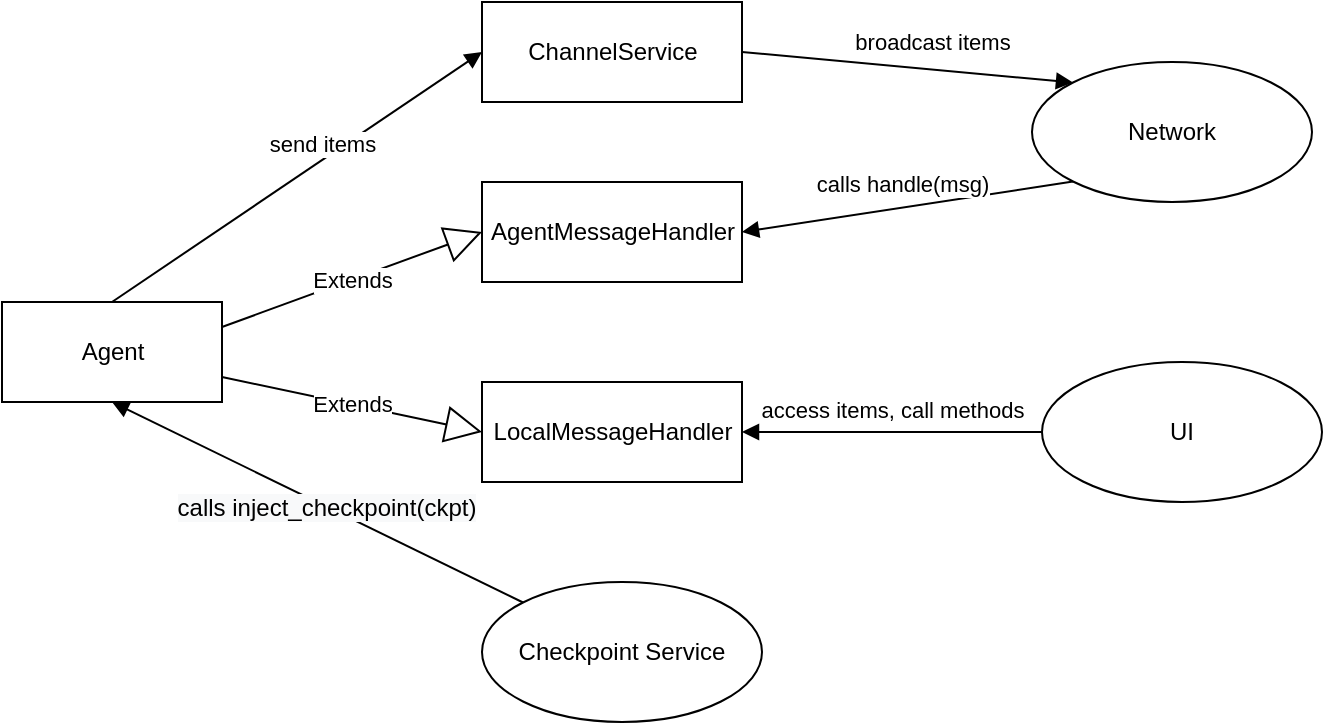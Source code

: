 <mxfile version="14.5.1" type="device"><diagram id="OV2ia_irpHpRE3PODxXN" name="Page-1"><mxGraphModel dx="813" dy="403" grid="1" gridSize="10" guides="1" tooltips="1" connect="1" arrows="1" fold="1" page="1" pageScale="1" pageWidth="827" pageHeight="1169" math="0" shadow="0"><root><mxCell id="0"/><mxCell id="1" parent="0"/><mxCell id="wLQ9bRuBaThQn7K8MfeL-1" value="Agent" style="html=1;" vertex="1" parent="1"><mxGeometry x="60" y="220" width="110" height="50" as="geometry"/></mxCell><mxCell id="wLQ9bRuBaThQn7K8MfeL-2" value="AgentMessageHandler" style="html=1;" vertex="1" parent="1"><mxGeometry x="300" y="160" width="130" height="50" as="geometry"/></mxCell><mxCell id="wLQ9bRuBaThQn7K8MfeL-3" value="Extends" style="endArrow=block;endSize=16;endFill=0;html=1;exitX=1;exitY=0.25;exitDx=0;exitDy=0;entryX=0;entryY=0.5;entryDx=0;entryDy=0;" edge="1" parent="1" source="wLQ9bRuBaThQn7K8MfeL-1" target="wLQ9bRuBaThQn7K8MfeL-2"><mxGeometry width="160" relative="1" as="geometry"><mxPoint x="170" y="244.71" as="sourcePoint"/><mxPoint x="297" y="184" as="targetPoint"/></mxGeometry></mxCell><mxCell id="wLQ9bRuBaThQn7K8MfeL-4" value="LocalMessageHandler" style="html=1;" vertex="1" parent="1"><mxGeometry x="300" y="260" width="130" height="50" as="geometry"/></mxCell><mxCell id="wLQ9bRuBaThQn7K8MfeL-5" value="Extends" style="endArrow=block;endSize=16;endFill=0;html=1;exitX=1;exitY=0.75;exitDx=0;exitDy=0;entryX=0;entryY=0.5;entryDx=0;entryDy=0;" edge="1" parent="1" source="wLQ9bRuBaThQn7K8MfeL-1" target="wLQ9bRuBaThQn7K8MfeL-4"><mxGeometry width="160" relative="1" as="geometry"><mxPoint x="180" y="254.71" as="sourcePoint"/><mxPoint x="307" y="194" as="targetPoint"/></mxGeometry></mxCell><mxCell id="wLQ9bRuBaThQn7K8MfeL-11" value="calls handle(msg)" style="html=1;verticalAlign=bottom;endArrow=block;entryX=1;entryY=0.5;entryDx=0;entryDy=0;exitX=0;exitY=1;exitDx=0;exitDy=0;" edge="1" parent="1" source="wLQ9bRuBaThQn7K8MfeL-22" target="wLQ9bRuBaThQn7K8MfeL-2"><mxGeometry x="0.028" y="-3" width="80" relative="1" as="geometry"><mxPoint x="590" y="184.5" as="sourcePoint"/><mxPoint x="434" y="185.5" as="targetPoint"/><mxPoint as="offset"/></mxGeometry></mxCell><mxCell id="wLQ9bRuBaThQn7K8MfeL-14" value="access items, call methods" style="html=1;verticalAlign=bottom;endArrow=block;exitX=0;exitY=0.5;exitDx=0;exitDy=0;entryX=1;entryY=0.5;entryDx=0;entryDy=0;" edge="1" parent="1" source="wLQ9bRuBaThQn7K8MfeL-23" target="wLQ9bRuBaThQn7K8MfeL-4"><mxGeometry y="-2" width="80" relative="1" as="geometry"><mxPoint x="587.91" y="286.6" as="sourcePoint"/><mxPoint x="540" y="300" as="targetPoint"/><mxPoint as="offset"/></mxGeometry></mxCell><mxCell id="wLQ9bRuBaThQn7K8MfeL-16" value="send items" style="html=1;verticalAlign=bottom;endArrow=block;entryX=0;entryY=0.5;entryDx=0;entryDy=0;exitX=0.5;exitY=0;exitDx=0;exitDy=0;" edge="1" parent="1" source="wLQ9bRuBaThQn7K8MfeL-1" target="wLQ9bRuBaThQn7K8MfeL-18"><mxGeometry x="0.13" y="-1" width="80" relative="1" as="geometry"><mxPoint x="170" y="245" as="sourcePoint"/><mxPoint x="270" y="130" as="targetPoint"/><mxPoint as="offset"/></mxGeometry></mxCell><mxCell id="wLQ9bRuBaThQn7K8MfeL-18" value="ChannelService" style="html=1;" vertex="1" parent="1"><mxGeometry x="300" y="70" width="130" height="50" as="geometry"/></mxCell><mxCell id="wLQ9bRuBaThQn7K8MfeL-19" value="&lt;span style=&quot;font-size: 12px ; background-color: rgb(248 , 249 , 250)&quot;&gt;calls inject_checkpoint(ckpt)&lt;/span&gt;" style="html=1;verticalAlign=bottom;endArrow=block;entryX=0.5;entryY=1;entryDx=0;entryDy=0;exitX=0;exitY=0;exitDx=0;exitDy=0;" edge="1" parent="1" source="wLQ9bRuBaThQn7K8MfeL-24" target="wLQ9bRuBaThQn7K8MfeL-1"><mxGeometry x="-0.08" y="9" width="80" relative="1" as="geometry"><mxPoint x="300" y="385" as="sourcePoint"/><mxPoint x="239.35" y="186.15" as="targetPoint"/><mxPoint as="offset"/></mxGeometry></mxCell><mxCell id="wLQ9bRuBaThQn7K8MfeL-21" value="broadcast items" style="html=1;verticalAlign=bottom;endArrow=block;exitX=1;exitY=0.5;exitDx=0;exitDy=0;entryX=0;entryY=0;entryDx=0;entryDy=0;" edge="1" parent="1" source="wLQ9bRuBaThQn7K8MfeL-18" target="wLQ9bRuBaThQn7K8MfeL-22"><mxGeometry x="0.146" y="5" width="80" relative="1" as="geometry"><mxPoint x="470" y="94.71" as="sourcePoint"/><mxPoint x="587.03" y="94.78" as="targetPoint"/><mxPoint as="offset"/></mxGeometry></mxCell><mxCell id="wLQ9bRuBaThQn7K8MfeL-22" value="Network" style="ellipse;whiteSpace=wrap;html=1;" vertex="1" parent="1"><mxGeometry x="575" y="100" width="140" height="70" as="geometry"/></mxCell><mxCell id="wLQ9bRuBaThQn7K8MfeL-23" value="UI" style="ellipse;whiteSpace=wrap;html=1;" vertex="1" parent="1"><mxGeometry x="580" y="250" width="140" height="70" as="geometry"/></mxCell><mxCell id="wLQ9bRuBaThQn7K8MfeL-24" value="Checkpoint Service" style="ellipse;whiteSpace=wrap;html=1;" vertex="1" parent="1"><mxGeometry x="300" y="360" width="140" height="70" as="geometry"/></mxCell></root></mxGraphModel></diagram></mxfile>